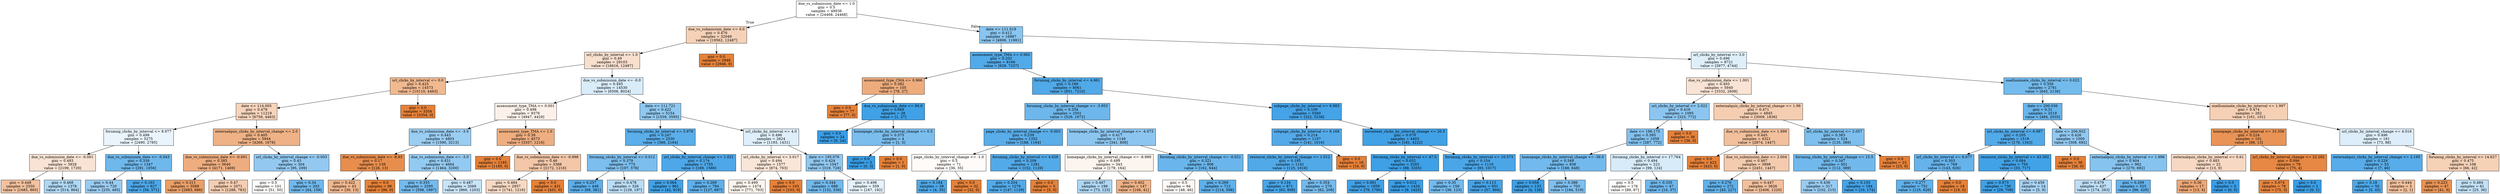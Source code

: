 digraph Tree {
node [shape=box, style="filled", color="black"] ;
0 [label="due_vs_submission_date <= 1.0\ngini = 0.5\nsamples = 48936\nvalue = [24468, 24468]", fillcolor="#e5813900"] ;
1 [label="due_vs_submission_date <= 0.0\ngini = 0.476\nsamples = 32049\nvalue = [19562, 12487]", fillcolor="#e581395c"] ;
0 -> 1 [labeldistance=2.5, labelangle=45, headlabel="True"] ;
2 [label="url_clicks_by_interval <= 1.0\ngini = 0.49\nsamples = 29103\nvalue = [16616, 12487]", fillcolor="#e581393f"] ;
1 -> 2 ;
3 [label="url_clicks_by_interval <= 0.0\ngini = 0.425\nsamples = 14573\nvalue = [10110, 4463]", fillcolor="#e581398e"] ;
2 -> 3 ;
4 [label="date <= 114.005\ngini = 0.479\nsamples = 11219\nvalue = [6756, 4463]", fillcolor="#e5813957"] ;
3 -> 4 ;
5 [label="forumng_clicks_by_interval <= 8.977\ngini = 0.498\nsamples = 5275\nvalue = [2490, 2785]", fillcolor="#399de51b"] ;
4 -> 5 ;
6 [label="due_vs_submission_date <= -0.001\ngini = 0.493\nsamples = 3928\nvalue = [2199, 1729]", fillcolor="#e5813937"] ;
5 -> 6 ;
7 [label="gini = 0.448\nsamples = 2550\nvalue = [1685, 865]", fillcolor="#e581397c"] ;
6 -> 7 ;
8 [label="gini = 0.468\nsamples = 1378\nvalue = [514, 864]", fillcolor="#399de567"] ;
6 -> 8 ;
9 [label="due_vs_submission_date <= -0.043\ngini = 0.339\nsamples = 1347\nvalue = [291, 1056]", fillcolor="#399de5b9"] ;
5 -> 9 ;
10 [label="gini = 0.44\nsamples = 720\nvalue = [235, 485]", fillcolor="#399de583"] ;
9 -> 10 ;
11 [label="gini = 0.163\nsamples = 627\nvalue = [56, 571]", fillcolor="#399de5e6"] ;
9 -> 11 ;
12 [label="externalquiz_clicks_by_interval_change <= 2.0\ngini = 0.405\nsamples = 5944\nvalue = [4266, 1678]", fillcolor="#e581399b"] ;
4 -> 12 ;
13 [label="due_vs_submission_date <= -0.001\ngini = 0.385\nsamples = 5640\nvalue = [4171, 1469]", fillcolor="#e58139a5"] ;
12 -> 13 ;
14 [label="gini = 0.311\nsamples = 3569\nvalue = [2883, 686]", fillcolor="#e58139c2"] ;
13 -> 14 ;
15 [label="gini = 0.47\nsamples = 2071\nvalue = [1288, 783]", fillcolor="#e5813964"] ;
13 -> 15 ;
16 [label="url_clicks_by_interval_change <= -0.003\ngini = 0.43\nsamples = 304\nvalue = [95, 209]", fillcolor="#399de58b"] ;
12 -> 16 ;
17 [label="gini = 0.5\nsamples = 101\nvalue = [51, 50]", fillcolor="#e5813905"] ;
16 -> 17 ;
18 [label="gini = 0.34\nsamples = 203\nvalue = [44, 159]", fillcolor="#399de5b8"] ;
16 -> 18 ;
19 [label="gini = 0.0\nsamples = 3354\nvalue = [3354, 0]", fillcolor="#e58139ff"] ;
3 -> 19 ;
20 [label="due_vs_submission_date <= -0.0\ngini = 0.495\nsamples = 14530\nvalue = [6506, 8024]", fillcolor="#399de530"] ;
2 -> 20 ;
21 [label="assessment_type_TMA <= 0.001\ngini = 0.498\nsamples = 9376\nvalue = [4947, 4429]", fillcolor="#e581391b"] ;
20 -> 21 ;
22 [label="due_vs_submission_date <= -3.0\ngini = 0.443\nsamples = 4803\nvalue = [1590, 3213]", fillcolor="#399de581"] ;
21 -> 22 ;
23 [label="due_vs_submission_date <= -8.93\ngini = 0.17\nsamples = 139\nvalue = [126, 13]", fillcolor="#e58139e5"] ;
22 -> 23 ;
24 [label="gini = 0.422\nsamples = 43\nvalue = [30, 13]", fillcolor="#e5813991"] ;
23 -> 24 ;
25 [label="gini = 0.0\nsamples = 96\nvalue = [96, 0]", fillcolor="#e58139ff"] ;
23 -> 25 ;
26 [label="due_vs_submission_date <= -3.0\ngini = 0.431\nsamples = 4664\nvalue = [1464, 3200]", fillcolor="#399de58a"] ;
22 -> 26 ;
27 [label="gini = 0.355\nsamples = 2595\nvalue = [598, 1997]", fillcolor="#399de5b3"] ;
26 -> 27 ;
28 [label="gini = 0.487\nsamples = 2069\nvalue = [866, 1203]", fillcolor="#399de547"] ;
26 -> 28 ;
29 [label="assessment_type_TMA <= 1.0\ngini = 0.39\nsamples = 4573\nvalue = [3357, 1216]", fillcolor="#e58139a3"] ;
21 -> 29 ;
30 [label="gini = 0.0\nsamples = 1185\nvalue = [1185, 0]", fillcolor="#e58139ff"] ;
29 -> 30 ;
31 [label="due_vs_submission_date <= -0.998\ngini = 0.46\nsamples = 3388\nvalue = [2172, 1216]", fillcolor="#e5813970"] ;
29 -> 31 ;
32 [label="gini = 0.484\nsamples = 2957\nvalue = [1741, 1216]", fillcolor="#e581394d"] ;
31 -> 32 ;
33 [label="gini = 0.0\nsamples = 431\nvalue = [431, 0]", fillcolor="#e58139ff"] ;
31 -> 33 ;
34 [label="date <= 111.721\ngini = 0.422\nsamples = 5154\nvalue = [1559, 3595]", fillcolor="#399de590"] ;
20 -> 34 ;
35 [label="forumng_clicks_by_interval <= 5.979\ngini = 0.247\nsamples = 2530\nvalue = [366, 2164]", fillcolor="#399de5d4"] ;
34 -> 35 ;
36 [label="forumng_clicks_by_interval <= 0.012\ngini = 0.379\nsamples = 775\nvalue = [197, 578]", fillcolor="#399de5a8"] ;
35 -> 36 ;
37 [label="gini = 0.257\nsamples = 449\nvalue = [68, 381]", fillcolor="#399de5d1"] ;
36 -> 37 ;
38 [label="gini = 0.478\nsamples = 326\nvalue = [129, 197]", fillcolor="#399de558"] ;
36 -> 38 ;
39 [label="url_clicks_by_interval_change <= 1.021\ngini = 0.174\nsamples = 1755\nvalue = [169, 1586]", fillcolor="#399de5e4"] ;
35 -> 39 ;
40 [label="gini = 0.084\nsamples = 961\nvalue = [42, 919]", fillcolor="#399de5f3"] ;
39 -> 40 ;
41 [label="gini = 0.269\nsamples = 794\nvalue = [127, 667]", fillcolor="#399de5ce"] ;
39 -> 41 ;
42 [label="url_clicks_by_interval <= 4.0\ngini = 0.496\nsamples = 2624\nvalue = [1193, 1431]", fillcolor="#399de52a"] ;
34 -> 42 ;
43 [label="url_clicks_by_interval <= 3.017\ngini = 0.494\nsamples = 1577\nvalue = [874, 703]", fillcolor="#e5813932"] ;
42 -> 43 ;
44 [label="gini = 0.499\nsamples = 1474\nvalue = [771, 703]", fillcolor="#e5813916"] ;
43 -> 44 ;
45 [label="gini = 0.0\nsamples = 103\nvalue = [103, 0]", fillcolor="#e58139ff"] ;
43 -> 45 ;
46 [label="date <= 195.076\ngini = 0.424\nsamples = 1047\nvalue = [319, 728]", fillcolor="#399de58f"] ;
42 -> 46 ;
47 [label="gini = 0.344\nsamples = 688\nvalue = [152, 536]", fillcolor="#399de5b7"] ;
46 -> 47 ;
48 [label="gini = 0.498\nsamples = 359\nvalue = [167, 192]", fillcolor="#399de521"] ;
46 -> 48 ;
49 [label="gini = 0.0\nsamples = 2946\nvalue = [2946, 0]", fillcolor="#e58139ff"] ;
1 -> 49 ;
50 [label="date <= 111.019\ngini = 0.412\nsamples = 16887\nvalue = [4906, 11981]", fillcolor="#399de597"] ;
0 -> 50 [labeldistance=2.5, labelangle=-45, headlabel="False"] ;
51 [label="assessment_type_TMA <= 0.992\ngini = 0.202\nsamples = 8166\nvalue = [929, 7237]", fillcolor="#399de5de"] ;
50 -> 51 ;
52 [label="assessment_type_CMA <= 0.966\ngini = 0.382\nsamples = 105\nvalue = [78, 27]", fillcolor="#e58139a7"] ;
51 -> 52 ;
53 [label="gini = 0.0\nsamples = 77\nvalue = [77, 0]", fillcolor="#e58139ff"] ;
52 -> 53 ;
54 [label="due_vs_submission_date <= 66.0\ngini = 0.069\nsamples = 28\nvalue = [1, 27]", fillcolor="#399de5f6"] ;
52 -> 54 ;
55 [label="gini = 0.0\nsamples = 24\nvalue = [0, 24]", fillcolor="#399de5ff"] ;
54 -> 55 ;
56 [label="homepage_clicks_by_interval_change <= 0.5\ngini = 0.375\nsamples = 4\nvalue = [1, 3]", fillcolor="#399de5aa"] ;
54 -> 56 ;
57 [label="gini = 0.0\nsamples = 3\nvalue = [0, 3]", fillcolor="#399de5ff"] ;
56 -> 57 ;
58 [label="gini = 0.0\nsamples = 1\nvalue = [1, 0]", fillcolor="#e58139ff"] ;
56 -> 58 ;
59 [label="forumng_clicks_by_interval <= 4.961\ngini = 0.189\nsamples = 8061\nvalue = [851, 7210]", fillcolor="#399de5e1"] ;
51 -> 59 ;
60 [label="forumng_clicks_by_interval_change <= -3.953\ngini = 0.334\nsamples = 2501\nvalue = [529, 1972]", fillcolor="#399de5bb"] ;
59 -> 60 ;
61 [label="page_clicks_by_interval_change <= -0.003\ngini = 0.239\nsamples = 1352\nvalue = [188, 1164]", fillcolor="#399de5d6"] ;
60 -> 61 ;
62 [label="page_clicks_by_interval_change <= -1.0\ngini = 0.5\nsamples = 71\nvalue = [36, 35]", fillcolor="#e5813907"] ;
61 -> 62 ;
63 [label="gini = 0.184\nsamples = 39\nvalue = [4, 35]", fillcolor="#399de5e2"] ;
62 -> 63 ;
64 [label="gini = 0.0\nsamples = 32\nvalue = [32, 0]", fillcolor="#e58139ff"] ;
62 -> 64 ;
65 [label="forumng_clicks_by_interval <= 4.026\ngini = 0.209\nsamples = 1281\nvalue = [152, 1129]", fillcolor="#399de5dd"] ;
61 -> 65 ;
66 [label="gini = 0.204\nsamples = 1276\nvalue = [147, 1129]", fillcolor="#399de5de"] ;
65 -> 66 ;
67 [label="gini = 0.0\nsamples = 5\nvalue = [5, 0]", fillcolor="#e58139ff"] ;
65 -> 67 ;
68 [label="homepage_clicks_by_interval_change <= -4.073\ngini = 0.417\nsamples = 1149\nvalue = [341, 808]", fillcolor="#399de593"] ;
60 -> 68 ;
69 [label="homepage_clicks_by_interval_change <= -8.989\ngini = 0.499\nsamples = 343\nvalue = [179, 164]", fillcolor="#e5813915"] ;
68 -> 69 ;
70 [label="gini = 0.467\nsamples = 196\nvalue = [73, 123]", fillcolor="#399de568"] ;
69 -> 70 ;
71 [label="gini = 0.402\nsamples = 147\nvalue = [106, 41]", fillcolor="#e581399c"] ;
69 -> 71 ;
72 [label="forumng_clicks_by_interval_change <= -0.021\ngini = 0.321\nsamples = 806\nvalue = [162, 644]", fillcolor="#399de5bf"] ;
68 -> 72 ;
73 [label="gini = 0.5\nsamples = 94\nvalue = [48, 46]", fillcolor="#e581390b"] ;
72 -> 73 ;
74 [label="gini = 0.269\nsamples = 712\nvalue = [114, 598]", fillcolor="#399de5ce"] ;
72 -> 74 ;
75 [label="subpage_clicks_by_interval <= 6.983\ngini = 0.109\nsamples = 5560\nvalue = [322, 5238]", fillcolor="#399de5ef"] ;
59 -> 75 ;
76 [label="subpage_clicks_by_interval <= 6.168\ngini = 0.214\nsamples = 1157\nvalue = [141, 1016]", fillcolor="#399de5dc"] ;
75 -> 76 ;
77 [label="resource_clicks_by_interval_change <= 1.012\ngini = 0.195\nsamples = 1141\nvalue = [125, 1016]", fillcolor="#399de5e0"] ;
76 -> 77 ;
78 [label="gini = 0.134\nsamples = 871\nvalue = [63, 808]", fillcolor="#399de5eb"] ;
77 -> 78 ;
79 [label="gini = 0.354\nsamples = 270\nvalue = [62, 208]", fillcolor="#399de5b3"] ;
77 -> 79 ;
80 [label="gini = 0.0\nsamples = 16\nvalue = [16, 0]", fillcolor="#e58139ff"] ;
76 -> 80 ;
81 [label="oucontent_clicks_by_interval_change <= 20.5\ngini = 0.079\nsamples = 4403\nvalue = [181, 4222]", fillcolor="#399de5f4"] ;
75 -> 81 ;
82 [label="forumng_clicks_by_interval <= 47.5\ngini = 0.052\nsamples = 3293\nvalue = [88, 3205]", fillcolor="#399de5f8"] ;
81 -> 82 ;
83 [label="gini = 0.081\nsamples = 1859\nvalue = [79, 1780]", fillcolor="#399de5f4"] ;
82 -> 83 ;
84 [label="gini = 0.012\nsamples = 1434\nvalue = [9, 1425]", fillcolor="#399de5fd"] ;
82 -> 84 ;
85 [label="forumng_clicks_by_interval <= 16.573\ngini = 0.154\nsamples = 1110\nvalue = [93, 1017]", fillcolor="#399de5e8"] ;
81 -> 85 ;
86 [label="gini = 0.35\nsamples = 159\nvalue = [36, 123]", fillcolor="#399de5b4"] ;
85 -> 86 ;
87 [label="gini = 0.113\nsamples = 951\nvalue = [57, 894]", fillcolor="#399de5ef"] ;
85 -> 87 ;
88 [label="url_clicks_by_interval <= 3.0\ngini = 0.496\nsamples = 8721\nvalue = [3977, 4744]", fillcolor="#399de529"] ;
50 -> 88 ;
89 [label="due_vs_submission_date <= 1.001\ngini = 0.493\nsamples = 5940\nvalue = [3332, 2608]", fillcolor="#e5813937"] ;
88 -> 89 ;
90 [label="url_clicks_by_interval <= 2.022\ngini = 0.416\nsamples = 1095\nvalue = [323, 772]", fillcolor="#399de594"] ;
89 -> 90 ;
91 [label="date <= 196.175\ngini = 0.395\nsamples = 1059\nvalue = [287, 772]", fillcolor="#399de5a0"] ;
90 -> 91 ;
92 [label="homepage_clicks_by_interval_change <= -39.0\ngini = 0.349\nsamples = 836\nvalue = [188, 648]", fillcolor="#399de5b5"] ;
91 -> 92 ;
93 [label="gini = 0.058\nsamples = 133\nvalue = [4, 129]", fillcolor="#399de5f7"] ;
92 -> 93 ;
94 [label="gini = 0.386\nsamples = 703\nvalue = [184, 519]", fillcolor="#399de5a5"] ;
92 -> 94 ;
95 [label="forumng_clicks_by_interval <= 17.764\ngini = 0.494\nsamples = 223\nvalue = [99, 124]", fillcolor="#399de533"] ;
91 -> 95 ;
96 [label="gini = 0.5\nsamples = 176\nvalue = [89, 87]", fillcolor="#e5813906"] ;
95 -> 96 ;
97 [label="gini = 0.335\nsamples = 47\nvalue = [10, 37]", fillcolor="#399de5ba"] ;
95 -> 97 ;
98 [label="gini = 0.0\nsamples = 36\nvalue = [36, 0]", fillcolor="#e58139ff"] ;
90 -> 98 ;
99 [label="externalquiz_clicks_by_interval_change <= 1.99\ngini = 0.471\nsamples = 4845\nvalue = [3009, 1836]", fillcolor="#e5813963"] ;
89 -> 99 ;
100 [label="due_vs_submission_date <= 1.999\ngini = 0.445\nsamples = 4321\nvalue = [2874, 1447]", fillcolor="#e581397f"] ;
99 -> 100 ;
101 [label="gini = 0.0\nsamples = 423\nvalue = [423, 0]", fillcolor="#e58139ff"] ;
100 -> 101 ;
102 [label="due_vs_submission_date <= 2.004\ngini = 0.467\nsamples = 3898\nvalue = [2451, 1447]", fillcolor="#e5813968"] ;
100 -> 102 ;
103 [label="gini = 0.276\nsamples = 272\nvalue = [45, 227]", fillcolor="#399de5cc"] ;
102 -> 103 ;
104 [label="gini = 0.447\nsamples = 3626\nvalue = [2406, 1220]", fillcolor="#e581397e"] ;
102 -> 104 ;
105 [label="url_clicks_by_interval <= 2.057\ngini = 0.383\nsamples = 524\nvalue = [135, 389]", fillcolor="#399de5a7"] ;
99 -> 105 ;
106 [label="forumng_clicks_by_interval_change <= 15.5\ngini = 0.347\nsamples = 501\nvalue = [112, 389]", fillcolor="#399de5b6"] ;
105 -> 106 ;
107 [label="gini = 0.436\nsamples = 317\nvalue = [102, 215]", fillcolor="#399de586"] ;
106 -> 107 ;
108 [label="gini = 0.103\nsamples = 184\nvalue = [10, 174]", fillcolor="#399de5f0"] ;
106 -> 108 ;
109 [label="gini = 0.0\nsamples = 23\nvalue = [23, 0]", fillcolor="#e58139ff"] ;
105 -> 109 ;
110 [label="ouelluminate_clicks_by_interval <= 0.022\ngini = 0.356\nsamples = 2781\nvalue = [645, 2136]", fillcolor="#399de5b2"] ;
88 -> 110 ;
111 [label="date <= 200.036\ngini = 0.31\nsamples = 2519\nvalue = [484, 2035]", fillcolor="#399de5c2"] ;
110 -> 111 ;
112 [label="url_clicks_by_interval <= 6.987\ngini = 0.205\nsamples = 1519\nvalue = [176, 1343]", fillcolor="#399de5de"] ;
111 -> 112 ;
113 [label="url_clicks_by_interval <= 6.077\ngini = 0.303\nsamples = 769\nvalue = [143, 626]", fillcolor="#399de5c5"] ;
112 -> 113 ;
114 [label="gini = 0.277\nsamples = 751\nvalue = [125, 626]", fillcolor="#399de5cc"] ;
113 -> 114 ;
115 [label="gini = 0.0\nsamples = 18\nvalue = [18, 0]", fillcolor="#e58139ff"] ;
113 -> 115 ;
116 [label="resource_clicks_by_interval <= 43.302\ngini = 0.084\nsamples = 750\nvalue = [33, 717]", fillcolor="#399de5f3"] ;
112 -> 116 ;
117 [label="gini = 0.073\nsamples = 736\nvalue = [28, 708]", fillcolor="#399de5f5"] ;
116 -> 117 ;
118 [label="gini = 0.459\nsamples = 14\nvalue = [5, 9]", fillcolor="#399de571"] ;
116 -> 118 ;
119 [label="date <= 206.932\ngini = 0.426\nsamples = 1000\nvalue = [308, 692]", fillcolor="#399de58e"] ;
111 -> 119 ;
120 [label="gini = 0.0\nsamples = 38\nvalue = [38, 0]", fillcolor="#e58139ff"] ;
119 -> 120 ;
121 [label="externalquiz_clicks_by_interval <= 1.996\ngini = 0.404\nsamples = 962\nvalue = [270, 692]", fillcolor="#399de59c"] ;
119 -> 121 ;
122 [label="gini = 0.479\nsamples = 437\nvalue = [174, 263]", fillcolor="#399de556"] ;
121 -> 122 ;
123 [label="gini = 0.299\nsamples = 525\nvalue = [96, 429]", fillcolor="#399de5c6"] ;
121 -> 123 ;
124 [label="ouelluminate_clicks_by_interval <= 1.997\ngini = 0.474\nsamples = 262\nvalue = [161, 101]", fillcolor="#e581395f"] ;
110 -> 124 ;
125 [label="homepage_clicks_by_interval <= 33.356\ngini = 0.224\nsamples = 101\nvalue = [88, 13]", fillcolor="#e58139d9"] ;
124 -> 125 ;
126 [label="externalquiz_clicks_by_interval <= 0.61\ngini = 0.483\nsamples = 22\nvalue = [13, 9]", fillcolor="#e581394e"] ;
125 -> 126 ;
127 [label="gini = 0.36\nsamples = 17\nvalue = [13, 4]", fillcolor="#e58139b1"] ;
126 -> 127 ;
128 [label="gini = 0.0\nsamples = 5\nvalue = [0, 5]", fillcolor="#399de5ff"] ;
126 -> 128 ;
129 [label="url_clicks_by_interval_change <= 22.282\ngini = 0.096\nsamples = 79\nvalue = [75, 4]", fillcolor="#e58139f1"] ;
125 -> 129 ;
130 [label="gini = 0.074\nsamples = 78\nvalue = [75, 3]", fillcolor="#e58139f5"] ;
129 -> 130 ;
131 [label="gini = 0.0\nsamples = 1\nvalue = [0, 1]", fillcolor="#399de5ff"] ;
129 -> 131 ;
132 [label="url_clicks_by_interval_change <= 4.016\ngini = 0.496\nsamples = 161\nvalue = [73, 88]", fillcolor="#399de52b"] ;
124 -> 132 ;
133 [label="externalquiz_clicks_by_interval_change <= 2.195\ngini = 0.229\nsamples = 53\nvalue = [7, 46]", fillcolor="#399de5d8"] ;
132 -> 133 ;
134 [label="gini = 0.18\nsamples = 50\nvalue = [5, 45]", fillcolor="#399de5e3"] ;
133 -> 134 ;
135 [label="gini = 0.444\nsamples = 3\nvalue = [2, 1]", fillcolor="#e581397f"] ;
133 -> 135 ;
136 [label="forumng_clicks_by_interval <= 14.627\ngini = 0.475\nsamples = 108\nvalue = [66, 42]", fillcolor="#e581395d"] ;
132 -> 136 ;
137 [label="gini = 0.223\nsamples = 47\nvalue = [41, 6]", fillcolor="#e58139da"] ;
136 -> 137 ;
138 [label="gini = 0.484\nsamples = 61\nvalue = [25, 36]", fillcolor="#399de54e"] ;
136 -> 138 ;
}